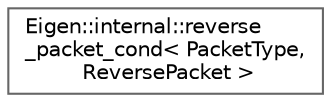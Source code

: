 digraph "Graphical Class Hierarchy"
{
 // LATEX_PDF_SIZE
  bgcolor="transparent";
  edge [fontname=Helvetica,fontsize=10,labelfontname=Helvetica,labelfontsize=10];
  node [fontname=Helvetica,fontsize=10,shape=box,height=0.2,width=0.4];
  rankdir="LR";
  Node0 [id="Node000000",label="Eigen::internal::reverse\l_packet_cond\< PacketType,\l ReversePacket \>",height=0.2,width=0.4,color="grey40", fillcolor="white", style="filled",URL="$structEigen_1_1internal_1_1reverse__packet__cond.html",tooltip=" "];
}
